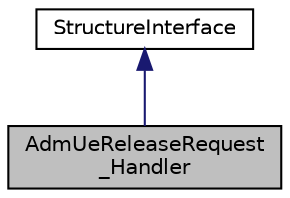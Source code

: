 digraph "AdmUeReleaseRequest_Handler"
{
 // LATEX_PDF_SIZE
  edge [fontname="Helvetica",fontsize="10",labelfontname="Helvetica",labelfontsize="10"];
  node [fontname="Helvetica",fontsize="10",shape=record];
  Node1 [label="AdmUeReleaseRequest\l_Handler",height=0.2,width=0.4,color="black", fillcolor="grey75", style="filled", fontcolor="black",tooltip=" "];
  Node2 -> Node1 [dir="back",color="midnightblue",fontsize="10",style="solid"];
  Node2 [label="StructureInterface",height=0.2,width=0.4,color="black", fillcolor="white", style="filled",URL="$classStructureInterface.html",tooltip=" "];
}
